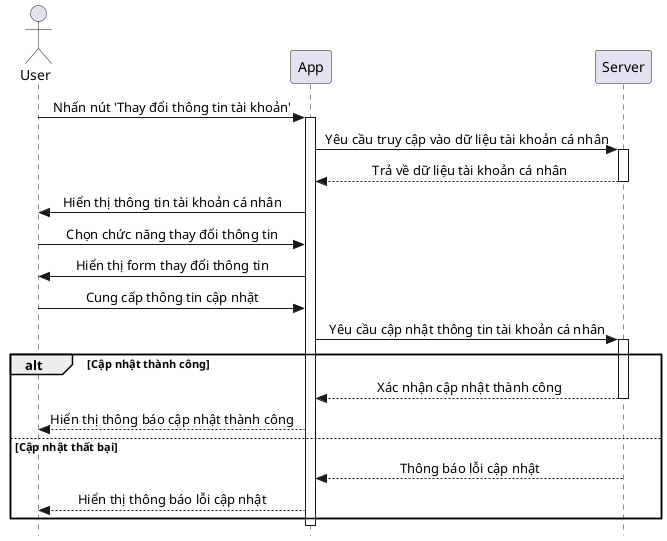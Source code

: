 @startuml
skinparam style strictuml
skinparam SequenceMessageAlignment center

actor User
participant App
participant Server

User -> App: Nhấn nút 'Thay đổi thông tin tài khoản'
activate App
App -> Server: Yêu cầu truy cập vào dữ liệu tài khoản cá nhân
activate Server
Server --> App: Trả về dữ liệu tài khoản cá nhân
deactivate Server

App -> User: Hiển thị thông tin tài khoản cá nhân
User -> App: Chọn chức năng thay đổi thông tin
App -> User: Hiển thị form thay đổi thông tin
User -> App: Cung cấp thông tin cập nhật
App -> Server: Yêu cầu cập nhật thông tin tài khoản cá nhân
activate Server

alt Cập nhật thành công
    Server --> App: Xác nhận cập nhật thành công
    deactivate Server
    App --> User: Hiển thị thông báo cập nhật thành công
else Cập nhật thất bại
    Server --> App: Thông báo lỗi cập nhật
    deactivate Server
    App --> User: Hiển thị thông báo lỗi cập nhật
end

deactivate App
@enduml
